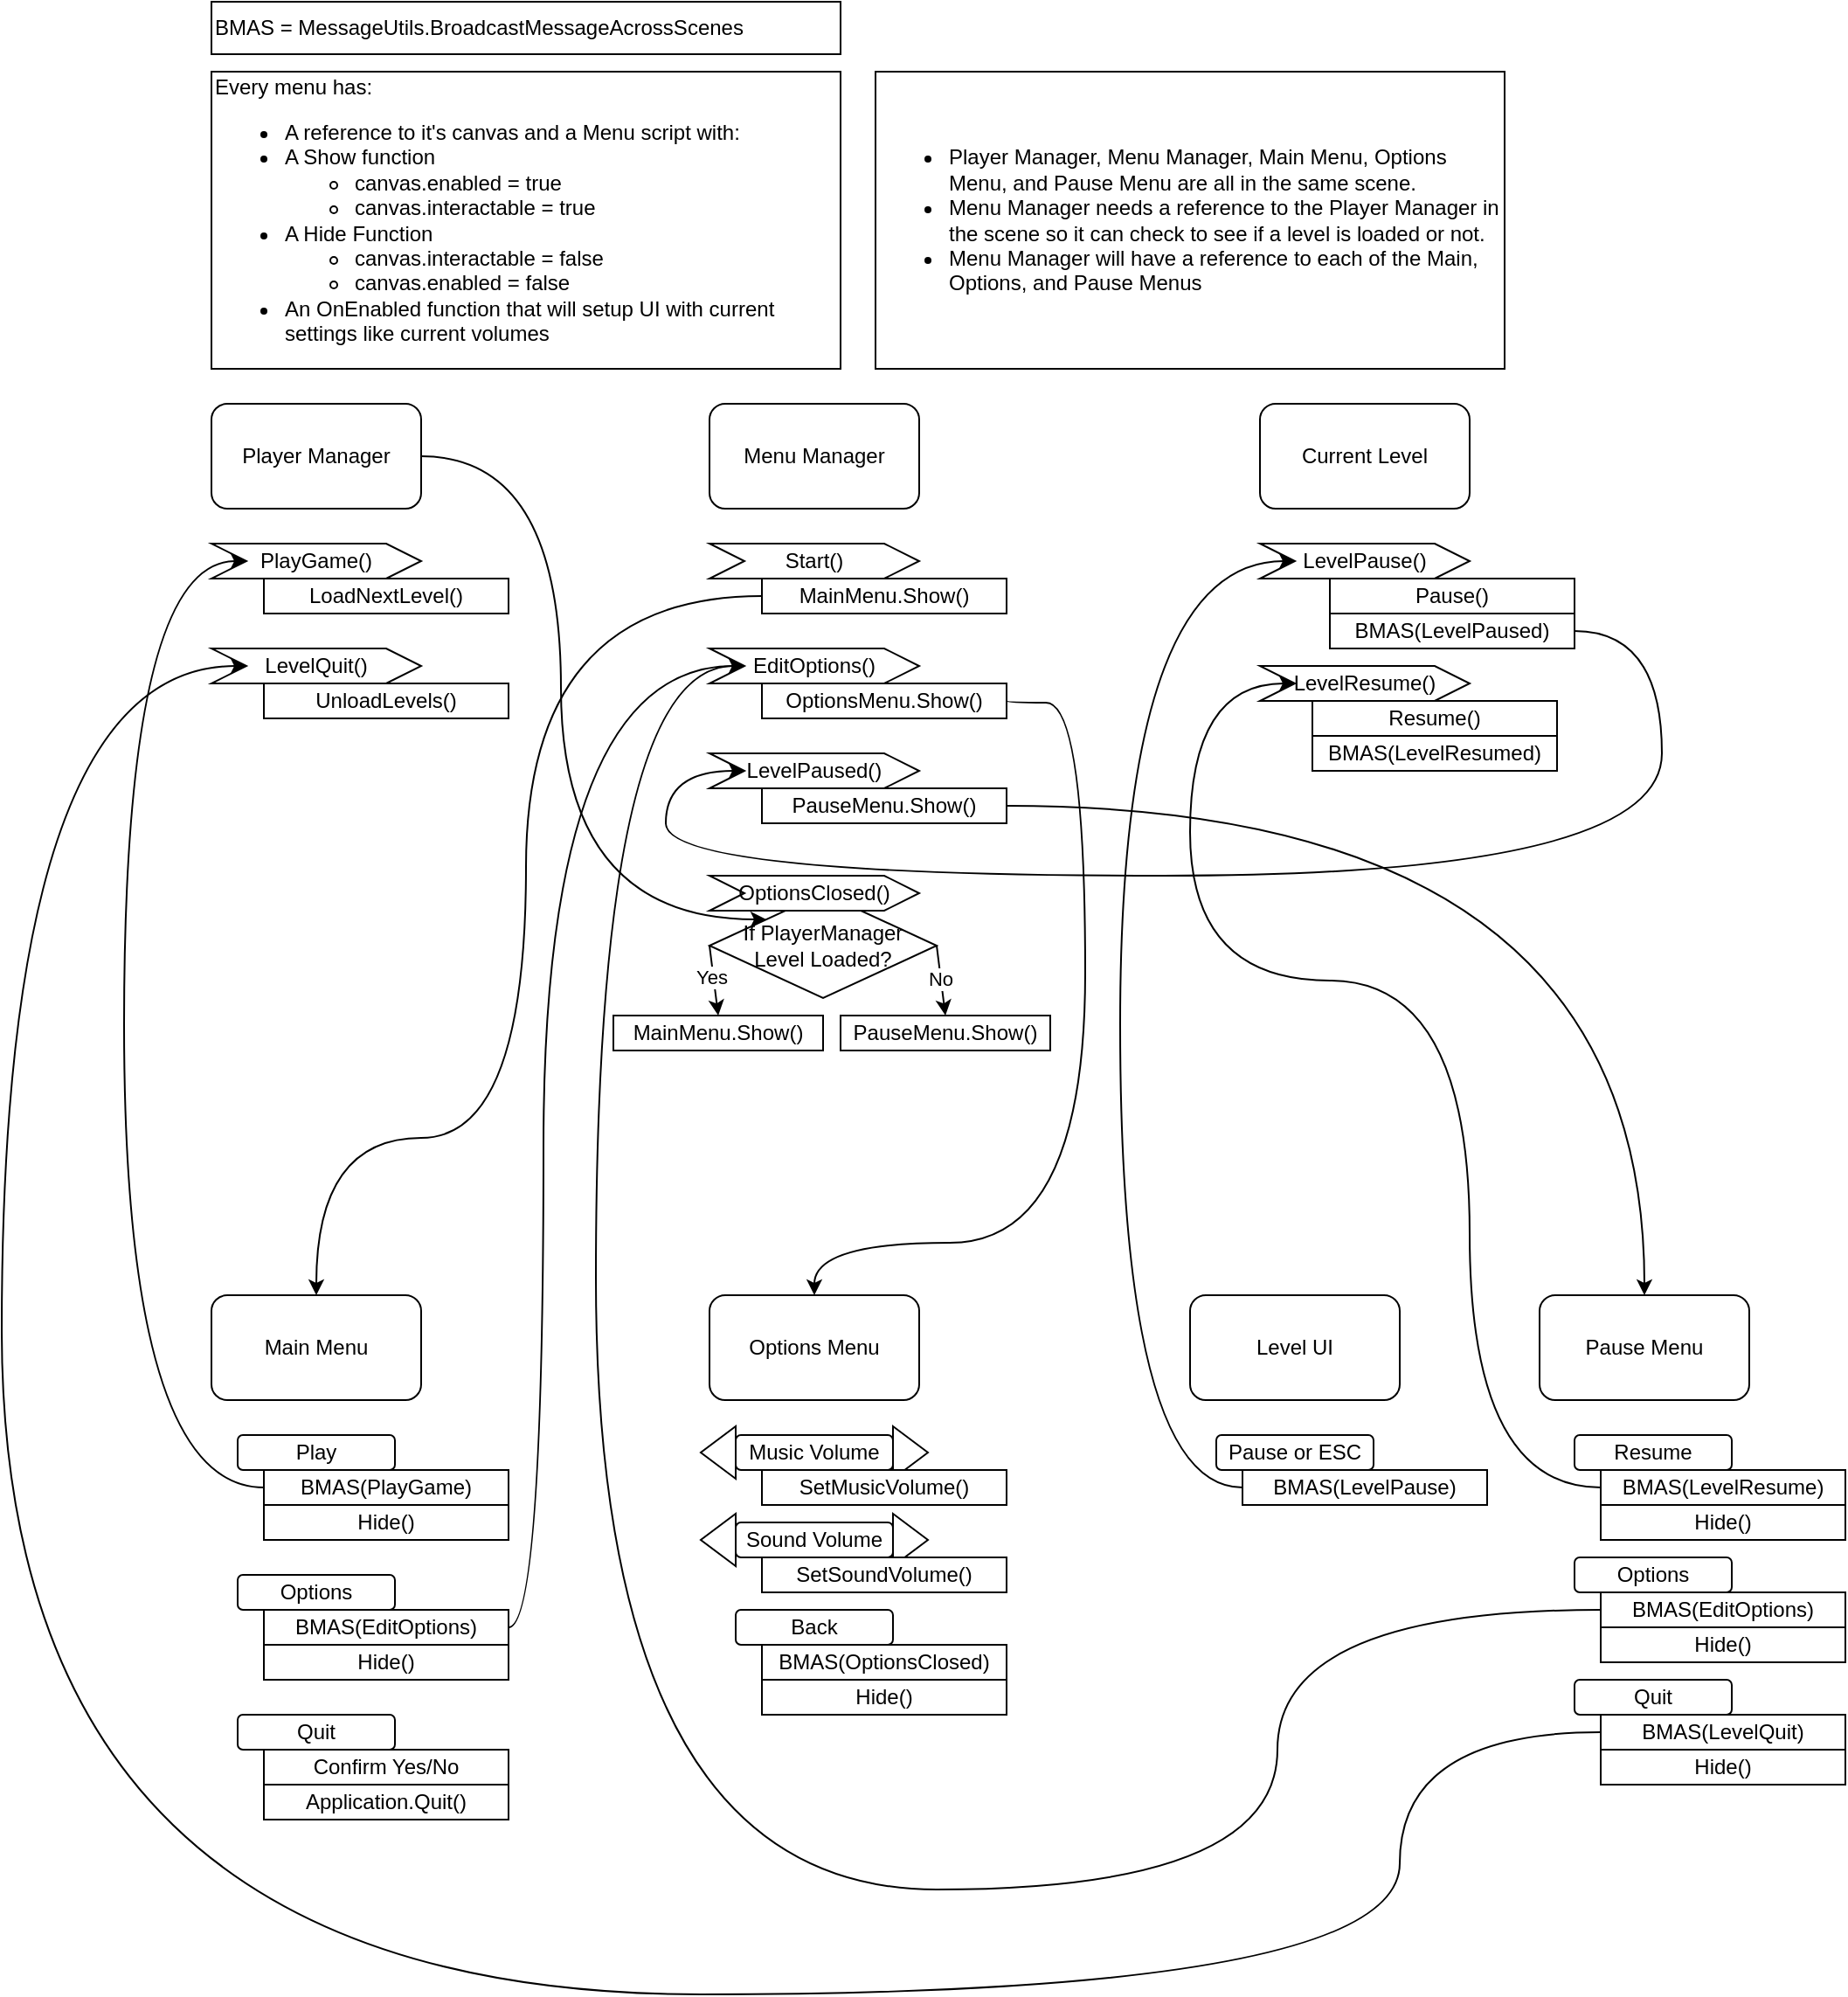<mxfile version="26.1.3">
  <diagram name="Page-1" id="6jEyM0XtldutdyMZV72m">
    <mxGraphModel dx="1725" dy="1578" grid="1" gridSize="10" guides="1" tooltips="1" connect="1" arrows="1" fold="1" page="1" pageScale="1" pageWidth="850" pageHeight="1100" math="0" shadow="0">
      <root>
        <mxCell id="0" />
        <mxCell id="1" parent="0" />
        <mxCell id="CoB3a_p92tAadd6meq5U-1" value="Player Manager" style="rounded=1;whiteSpace=wrap;html=1;" vertex="1" parent="1">
          <mxGeometry y="120" width="120" height="60" as="geometry" />
        </mxCell>
        <mxCell id="CoB3a_p92tAadd6meq5U-2" value="Main Menu" style="rounded=1;whiteSpace=wrap;html=1;" vertex="1" parent="1">
          <mxGeometry y="630" width="120" height="60" as="geometry" />
        </mxCell>
        <mxCell id="CoB3a_p92tAadd6meq5U-3" value="Options Menu" style="rounded=1;whiteSpace=wrap;html=1;" vertex="1" parent="1">
          <mxGeometry x="285" y="630" width="120" height="60" as="geometry" />
        </mxCell>
        <mxCell id="CoB3a_p92tAadd6meq5U-4" value="Pause Menu" style="rounded=1;whiteSpace=wrap;html=1;" vertex="1" parent="1">
          <mxGeometry x="760" y="630" width="120" height="60" as="geometry" />
        </mxCell>
        <mxCell id="CoB3a_p92tAadd6meq5U-5" value="Level UI" style="rounded=1;whiteSpace=wrap;html=1;" vertex="1" parent="1">
          <mxGeometry x="560" y="630" width="120" height="60" as="geometry" />
        </mxCell>
        <mxCell id="CoB3a_p92tAadd6meq5U-6" value="Play" style="rounded=1;whiteSpace=wrap;html=1;" vertex="1" parent="1">
          <mxGeometry x="15" y="710" width="90" height="20" as="geometry" />
        </mxCell>
        <mxCell id="CoB3a_p92tAadd6meq5U-7" value="Options" style="rounded=1;whiteSpace=wrap;html=1;" vertex="1" parent="1">
          <mxGeometry x="15" y="790" width="90" height="20" as="geometry" />
        </mxCell>
        <mxCell id="CoB3a_p92tAadd6meq5U-8" value="Quit" style="rounded=1;whiteSpace=wrap;html=1;" vertex="1" parent="1">
          <mxGeometry x="15" y="870" width="90" height="20" as="geometry" />
        </mxCell>
        <mxCell id="CoB3a_p92tAadd6meq5U-9" value="Music Volume" style="rounded=1;whiteSpace=wrap;html=1;" vertex="1" parent="1">
          <mxGeometry x="300" y="710" width="90" height="20" as="geometry" />
        </mxCell>
        <mxCell id="CoB3a_p92tAadd6meq5U-12" value="Back" style="rounded=1;whiteSpace=wrap;html=1;" vertex="1" parent="1">
          <mxGeometry x="300" y="810" width="90" height="20" as="geometry" />
        </mxCell>
        <mxCell id="CoB3a_p92tAadd6meq5U-13" value="Pause or ESC" style="rounded=1;whiteSpace=wrap;html=1;" vertex="1" parent="1">
          <mxGeometry x="575" y="710" width="90" height="20" as="geometry" />
        </mxCell>
        <mxCell id="CoB3a_p92tAadd6meq5U-14" value="Resume" style="rounded=1;whiteSpace=wrap;html=1;" vertex="1" parent="1">
          <mxGeometry x="780" y="710" width="90" height="20" as="geometry" />
        </mxCell>
        <mxCell id="CoB3a_p92tAadd6meq5U-15" value="Options" style="rounded=1;whiteSpace=wrap;html=1;" vertex="1" parent="1">
          <mxGeometry x="780" y="780" width="90" height="20" as="geometry" />
        </mxCell>
        <mxCell id="CoB3a_p92tAadd6meq5U-16" value="Quit" style="rounded=1;whiteSpace=wrap;html=1;" vertex="1" parent="1">
          <mxGeometry x="780" y="850" width="90" height="20" as="geometry" />
        </mxCell>
        <mxCell id="CoB3a_p92tAadd6meq5U-20" value="BMAS(PlayGame)" style="rounded=0;whiteSpace=wrap;html=1;strokeColor=default;align=center;verticalAlign=middle;fontFamily=Helvetica;fontSize=12;fontColor=default;fillColor=default;" vertex="1" parent="1">
          <mxGeometry x="30" y="730" width="140" height="20" as="geometry" />
        </mxCell>
        <mxCell id="CoB3a_p92tAadd6meq5U-24" value="BMAS(LevelPause)" style="rounded=0;whiteSpace=wrap;html=1;" vertex="1" parent="1">
          <mxGeometry x="590" y="730" width="140" height="20" as="geometry" />
        </mxCell>
        <mxCell id="CoB3a_p92tAadd6meq5U-25" value="BMAS = MessageUtils.BroadcastMessageAcrossScenes" style="rounded=0;whiteSpace=wrap;html=1;align=left;" vertex="1" parent="1">
          <mxGeometry y="-110" width="360" height="30" as="geometry" />
        </mxCell>
        <mxCell id="CoB3a_p92tAadd6meq5U-26" value="Every menu has:&lt;div&gt;&lt;ul&gt;&lt;li&gt;A reference to it&#39;s canvas and a Menu script with:&lt;/li&gt;&lt;li&gt;A Show function&lt;/li&gt;&lt;ul&gt;&lt;li&gt;canvas.enabled = true&lt;/li&gt;&lt;li&gt;canvas.interactable = true&lt;/li&gt;&lt;/ul&gt;&lt;li&gt;A Hide Function&lt;/li&gt;&lt;ul&gt;&lt;li&gt;canvas.interactable = false&lt;/li&gt;&lt;li&gt;canvas.enabled = false&lt;/li&gt;&lt;/ul&gt;&lt;li&gt;An OnEnabled function that will setup UI with current settings like current volumes&lt;/li&gt;&lt;/ul&gt;&lt;/div&gt;" style="rounded=0;whiteSpace=wrap;html=1;align=left;" vertex="1" parent="1">
          <mxGeometry y="-70" width="360" height="170" as="geometry" />
        </mxCell>
        <mxCell id="CoB3a_p92tAadd6meq5U-28" value="Start()" style="shape=step;perimeter=stepPerimeter;whiteSpace=wrap;html=1;fixedSize=1;strokeColor=default;align=center;verticalAlign=middle;fontFamily=Helvetica;fontSize=12;fontColor=default;fillColor=default;" vertex="1" parent="1">
          <mxGeometry x="285" y="200" width="120" height="20" as="geometry" />
        </mxCell>
        <mxCell id="CoB3a_p92tAadd6meq5U-31" value="Menu Manager" style="rounded=1;whiteSpace=wrap;html=1;" vertex="1" parent="1">
          <mxGeometry x="285" y="120" width="120" height="60" as="geometry" />
        </mxCell>
        <mxCell id="CoB3a_p92tAadd6meq5U-32" value="Hide()" style="rounded=0;whiteSpace=wrap;html=1;strokeColor=default;align=center;verticalAlign=middle;fontFamily=Helvetica;fontSize=12;fontColor=default;fillColor=default;" vertex="1" parent="1">
          <mxGeometry x="30" y="750" width="140" height="20" as="geometry" />
        </mxCell>
        <mxCell id="CoB3a_p92tAadd6meq5U-33" value="" style="triangle;whiteSpace=wrap;html=1;" vertex="1" parent="1">
          <mxGeometry x="390" y="705" width="20" height="30" as="geometry" />
        </mxCell>
        <mxCell id="CoB3a_p92tAadd6meq5U-35" value="" style="triangle;whiteSpace=wrap;html=1;rotation=-180;" vertex="1" parent="1">
          <mxGeometry x="280" y="705" width="20" height="30" as="geometry" />
        </mxCell>
        <mxCell id="CoB3a_p92tAadd6meq5U-36" value="Sound Volume" style="rounded=1;whiteSpace=wrap;html=1;" vertex="1" parent="1">
          <mxGeometry x="300" y="760" width="90" height="20" as="geometry" />
        </mxCell>
        <mxCell id="CoB3a_p92tAadd6meq5U-37" value="" style="triangle;whiteSpace=wrap;html=1;" vertex="1" parent="1">
          <mxGeometry x="390" y="755" width="20" height="30" as="geometry" />
        </mxCell>
        <mxCell id="CoB3a_p92tAadd6meq5U-38" value="" style="triangle;whiteSpace=wrap;html=1;rotation=-180;" vertex="1" parent="1">
          <mxGeometry x="280" y="755" width="20" height="30" as="geometry" />
        </mxCell>
        <mxCell id="CoB3a_p92tAadd6meq5U-39" value="SetMusicVolume()" style="rounded=0;whiteSpace=wrap;html=1;" vertex="1" parent="1">
          <mxGeometry x="315" y="730" width="140" height="20" as="geometry" />
        </mxCell>
        <mxCell id="CoB3a_p92tAadd6meq5U-40" value="SetSoundVolume()" style="rounded=0;whiteSpace=wrap;html=1;" vertex="1" parent="1">
          <mxGeometry x="315" y="780" width="140" height="20" as="geometry" />
        </mxCell>
        <mxCell id="CoB3a_p92tAadd6meq5U-41" value="BMAS(OptionsClosed)" style="rounded=0;whiteSpace=wrap;html=1;" vertex="1" parent="1">
          <mxGeometry x="315" y="830" width="140" height="20" as="geometry" />
        </mxCell>
        <mxCell id="CoB3a_p92tAadd6meq5U-42" value="LevelPause()" style="shape=step;perimeter=stepPerimeter;whiteSpace=wrap;html=1;fixedSize=1;" vertex="1" parent="1">
          <mxGeometry x="600" y="200" width="120" height="20" as="geometry" />
        </mxCell>
        <mxCell id="CoB3a_p92tAadd6meq5U-43" value="PlayGame()" style="shape=step;perimeter=stepPerimeter;whiteSpace=wrap;html=1;fixedSize=1;" vertex="1" parent="1">
          <mxGeometry y="200" width="120" height="20" as="geometry" />
        </mxCell>
        <mxCell id="CoB3a_p92tAadd6meq5U-44" value="LoadNextLevel()" style="rounded=0;whiteSpace=wrap;html=1;strokeColor=default;align=center;verticalAlign=middle;fontFamily=Helvetica;fontSize=12;fontColor=default;fillColor=default;" vertex="1" parent="1">
          <mxGeometry x="30" y="220" width="140" height="20" as="geometry" />
        </mxCell>
        <mxCell id="CoB3a_p92tAadd6meq5U-45" value="BMAS(EditOptions)" style="rounded=0;whiteSpace=wrap;html=1;strokeColor=default;align=center;verticalAlign=middle;fontFamily=Helvetica;fontSize=12;fontColor=default;fillColor=default;" vertex="1" parent="1">
          <mxGeometry x="30" y="810" width="140" height="20" as="geometry" />
        </mxCell>
        <mxCell id="CoB3a_p92tAadd6meq5U-46" value="Hide()" style="rounded=0;whiteSpace=wrap;html=1;strokeColor=default;align=center;verticalAlign=middle;fontFamily=Helvetica;fontSize=12;fontColor=default;fillColor=default;" vertex="1" parent="1">
          <mxGeometry x="30" y="830" width="140" height="20" as="geometry" />
        </mxCell>
        <mxCell id="CoB3a_p92tAadd6meq5U-47" value="Confirm Yes/No" style="rounded=0;whiteSpace=wrap;html=1;strokeColor=default;align=center;verticalAlign=middle;fontFamily=Helvetica;fontSize=12;fontColor=default;fillColor=default;" vertex="1" parent="1">
          <mxGeometry x="30" y="890" width="140" height="20" as="geometry" />
        </mxCell>
        <mxCell id="CoB3a_p92tAadd6meq5U-48" value="Application.Quit()" style="rounded=0;whiteSpace=wrap;html=1;strokeColor=default;align=center;verticalAlign=middle;fontFamily=Helvetica;fontSize=12;fontColor=default;fillColor=default;" vertex="1" parent="1">
          <mxGeometry x="30" y="910" width="140" height="20" as="geometry" />
        </mxCell>
        <mxCell id="CoB3a_p92tAadd6meq5U-49" value="MainMenu.Show()" style="rounded=0;whiteSpace=wrap;html=1;strokeColor=default;align=center;verticalAlign=middle;fontFamily=Helvetica;fontSize=12;fontColor=default;fillColor=default;" vertex="1" parent="1">
          <mxGeometry x="315" y="220" width="140" height="20" as="geometry" />
        </mxCell>
        <mxCell id="CoB3a_p92tAadd6meq5U-50" value="LevelPaused()" style="shape=step;perimeter=stepPerimeter;whiteSpace=wrap;html=1;fixedSize=1;" vertex="1" parent="1">
          <mxGeometry x="285" y="320" width="120" height="20" as="geometry" />
        </mxCell>
        <mxCell id="CoB3a_p92tAadd6meq5U-51" value="PauseMenu.Show()" style="rounded=0;whiteSpace=wrap;html=1;strokeColor=default;align=center;verticalAlign=middle;fontFamily=Helvetica;fontSize=12;fontColor=default;fillColor=default;" vertex="1" parent="1">
          <mxGeometry x="315" y="340" width="140" height="20" as="geometry" />
        </mxCell>
        <mxCell id="CoB3a_p92tAadd6meq5U-52" value="EditOptions()" style="shape=step;perimeter=stepPerimeter;whiteSpace=wrap;html=1;fixedSize=1;" vertex="1" parent="1">
          <mxGeometry x="285" y="260" width="120" height="20" as="geometry" />
        </mxCell>
        <mxCell id="CoB3a_p92tAadd6meq5U-53" value="OptionsMenu.Show()" style="rounded=0;whiteSpace=wrap;html=1;strokeColor=default;align=center;verticalAlign=middle;fontFamily=Helvetica;fontSize=12;fontColor=default;fillColor=default;" vertex="1" parent="1">
          <mxGeometry x="315" y="280" width="140" height="20" as="geometry" />
        </mxCell>
        <mxCell id="CoB3a_p92tAadd6meq5U-76" style="edgeStyle=orthogonalEdgeStyle;rounded=0;orthogonalLoop=1;jettySize=auto;html=1;exitX=0;exitY=0.5;exitDx=0;exitDy=0;entryX=0;entryY=0.5;entryDx=0;entryDy=0;curved=1;" edge="1" parent="1" source="CoB3a_p92tAadd6meq5U-54" target="CoB3a_p92tAadd6meq5U-55">
          <mxGeometry relative="1" as="geometry">
            <Array as="points">
              <mxPoint x="680" y="880" />
              <mxPoint x="680" y="1030" />
              <mxPoint x="-120" y="1030" />
              <mxPoint x="-120" y="270" />
            </Array>
          </mxGeometry>
        </mxCell>
        <mxCell id="CoB3a_p92tAadd6meq5U-54" value="BMAS(LevelQuit)" style="rounded=0;whiteSpace=wrap;html=1;" vertex="1" parent="1">
          <mxGeometry x="795" y="870" width="140" height="20" as="geometry" />
        </mxCell>
        <mxCell id="CoB3a_p92tAadd6meq5U-55" value="LevelQuit()" style="shape=step;perimeter=stepPerimeter;whiteSpace=wrap;html=1;fixedSize=1;" vertex="1" parent="1">
          <mxGeometry y="260" width="120" height="20" as="geometry" />
        </mxCell>
        <mxCell id="CoB3a_p92tAadd6meq5U-56" value="UnloadLevels()" style="rounded=0;whiteSpace=wrap;html=1;strokeColor=default;align=center;verticalAlign=middle;fontFamily=Helvetica;fontSize=12;fontColor=default;fillColor=default;" vertex="1" parent="1">
          <mxGeometry x="30" y="280" width="140" height="20" as="geometry" />
        </mxCell>
        <mxCell id="CoB3a_p92tAadd6meq5U-57" value="Hide()" style="rounded=0;whiteSpace=wrap;html=1;strokeColor=default;align=center;verticalAlign=middle;fontFamily=Helvetica;fontSize=12;fontColor=default;fillColor=default;" vertex="1" parent="1">
          <mxGeometry x="315" y="850" width="140" height="20" as="geometry" />
        </mxCell>
        <mxCell id="CoB3a_p92tAadd6meq5U-58" value="Hide()" style="rounded=0;whiteSpace=wrap;html=1;strokeColor=default;align=center;verticalAlign=middle;fontFamily=Helvetica;fontSize=12;fontColor=default;fillColor=default;" vertex="1" parent="1">
          <mxGeometry x="795" y="890" width="140" height="20" as="geometry" />
        </mxCell>
        <mxCell id="CoB3a_p92tAadd6meq5U-59" value="BMAS(EditOptions)" style="rounded=0;whiteSpace=wrap;html=1;strokeColor=default;align=center;verticalAlign=middle;fontFamily=Helvetica;fontSize=12;fontColor=default;fillColor=default;" vertex="1" parent="1">
          <mxGeometry x="795" y="800" width="140" height="20" as="geometry" />
        </mxCell>
        <mxCell id="CoB3a_p92tAadd6meq5U-60" value="Hide()" style="rounded=0;whiteSpace=wrap;html=1;strokeColor=default;align=center;verticalAlign=middle;fontFamily=Helvetica;fontSize=12;fontColor=default;fillColor=default;" vertex="1" parent="1">
          <mxGeometry x="795" y="820" width="140" height="20" as="geometry" />
        </mxCell>
        <mxCell id="CoB3a_p92tAadd6meq5U-61" value="Hide()" style="rounded=0;whiteSpace=wrap;html=1;strokeColor=default;align=center;verticalAlign=middle;fontFamily=Helvetica;fontSize=12;fontColor=default;fillColor=default;" vertex="1" parent="1">
          <mxGeometry x="795" y="750" width="140" height="20" as="geometry" />
        </mxCell>
        <mxCell id="CoB3a_p92tAadd6meq5U-62" value="BMAS(LevelResume)" style="rounded=0;whiteSpace=wrap;html=1;" vertex="1" parent="1">
          <mxGeometry x="795" y="730" width="140" height="20" as="geometry" />
        </mxCell>
        <mxCell id="CoB3a_p92tAadd6meq5U-64" value="Current Level" style="rounded=1;whiteSpace=wrap;html=1;" vertex="1" parent="1">
          <mxGeometry x="600" y="120" width="120" height="60" as="geometry" />
        </mxCell>
        <mxCell id="CoB3a_p92tAadd6meq5U-65" value="BMAS(LevelPaused)" style="rounded=0;whiteSpace=wrap;html=1;" vertex="1" parent="1">
          <mxGeometry x="640" y="240" width="140" height="20" as="geometry" />
        </mxCell>
        <mxCell id="CoB3a_p92tAadd6meq5U-66" value="Pause()" style="rounded=0;whiteSpace=wrap;html=1;" vertex="1" parent="1">
          <mxGeometry x="640" y="220" width="140" height="20" as="geometry" />
        </mxCell>
        <mxCell id="CoB3a_p92tAadd6meq5U-67" value="LevelResume()" style="shape=step;perimeter=stepPerimeter;whiteSpace=wrap;html=1;fixedSize=1;" vertex="1" parent="1">
          <mxGeometry x="600" y="270" width="120" height="20" as="geometry" />
        </mxCell>
        <mxCell id="CoB3a_p92tAadd6meq5U-68" value="Resume()" style="rounded=0;whiteSpace=wrap;html=1;" vertex="1" parent="1">
          <mxGeometry x="630" y="290" width="140" height="20" as="geometry" />
        </mxCell>
        <mxCell id="CoB3a_p92tAadd6meq5U-69" value="BMAS(LevelResumed)" style="rounded=0;whiteSpace=wrap;html=1;" vertex="1" parent="1">
          <mxGeometry x="630" y="310" width="140" height="20" as="geometry" />
        </mxCell>
        <mxCell id="CoB3a_p92tAadd6meq5U-74" value="" style="endArrow=classic;html=1;rounded=0;exitX=0;exitY=0.5;exitDx=0;exitDy=0;entryX=0;entryY=0.5;entryDx=0;entryDy=0;edgeStyle=orthogonalEdgeStyle;curved=1;" edge="1" parent="1" source="CoB3a_p92tAadd6meq5U-20" target="CoB3a_p92tAadd6meq5U-43">
          <mxGeometry width="50" height="50" relative="1" as="geometry">
            <mxPoint x="310" y="500" as="sourcePoint" />
            <mxPoint x="360" y="450" as="targetPoint" />
            <Array as="points">
              <mxPoint x="-50" y="740" />
              <mxPoint x="-50" y="210" />
            </Array>
          </mxGeometry>
        </mxCell>
        <mxCell id="CoB3a_p92tAadd6meq5U-75" value="" style="endArrow=classic;html=1;rounded=0;exitX=1;exitY=0.5;exitDx=0;exitDy=0;entryX=0;entryY=0.5;entryDx=0;entryDy=0;edgeStyle=orthogonalEdgeStyle;curved=1;" edge="1" parent="1" source="CoB3a_p92tAadd6meq5U-45" target="CoB3a_p92tAadd6meq5U-52">
          <mxGeometry width="50" height="50" relative="1" as="geometry">
            <mxPoint x="310" y="500" as="sourcePoint" />
            <mxPoint x="360" y="450" as="targetPoint" />
            <Array as="points">
              <mxPoint x="190" y="820" />
              <mxPoint x="190" y="270" />
            </Array>
          </mxGeometry>
        </mxCell>
        <mxCell id="CoB3a_p92tAadd6meq5U-77" value="" style="endArrow=classic;html=1;rounded=0;entryX=0;entryY=0.5;entryDx=0;entryDy=0;exitX=0;exitY=0.5;exitDx=0;exitDy=0;edgeStyle=orthogonalEdgeStyle;curved=1;" edge="1" parent="1" source="CoB3a_p92tAadd6meq5U-24" target="CoB3a_p92tAadd6meq5U-42">
          <mxGeometry width="50" height="50" relative="1" as="geometry">
            <mxPoint x="550" y="440" as="sourcePoint" />
            <mxPoint x="600" y="390" as="targetPoint" />
            <Array as="points">
              <mxPoint x="520" y="740" />
              <mxPoint x="520" y="210" />
            </Array>
          </mxGeometry>
        </mxCell>
        <mxCell id="CoB3a_p92tAadd6meq5U-78" value="" style="endArrow=classic;html=1;rounded=0;entryX=0;entryY=0.5;entryDx=0;entryDy=0;exitX=0;exitY=0.5;exitDx=0;exitDy=0;edgeStyle=orthogonalEdgeStyle;curved=1;" edge="1" parent="1" source="CoB3a_p92tAadd6meq5U-62" target="CoB3a_p92tAadd6meq5U-67">
          <mxGeometry width="50" height="50" relative="1" as="geometry">
            <mxPoint x="550" y="440" as="sourcePoint" />
            <mxPoint x="600" y="390" as="targetPoint" />
            <Array as="points">
              <mxPoint x="720" y="740" />
              <mxPoint x="720" y="450" />
              <mxPoint x="560" y="450" />
              <mxPoint x="560" y="280" />
            </Array>
          </mxGeometry>
        </mxCell>
        <mxCell id="CoB3a_p92tAadd6meq5U-79" value="" style="endArrow=classic;html=1;rounded=0;entryX=0;entryY=0.5;entryDx=0;entryDy=0;exitX=0;exitY=0.5;exitDx=0;exitDy=0;edgeStyle=orthogonalEdgeStyle;curved=1;" edge="1" parent="1" source="CoB3a_p92tAadd6meq5U-59" target="CoB3a_p92tAadd6meq5U-52">
          <mxGeometry width="50" height="50" relative="1" as="geometry">
            <mxPoint x="470" y="520" as="sourcePoint" />
            <mxPoint x="520" y="470" as="targetPoint" />
            <Array as="points">
              <mxPoint x="610" y="810" />
              <mxPoint x="610" y="970" />
              <mxPoint x="220" y="970" />
              <mxPoint x="220" y="270" />
            </Array>
          </mxGeometry>
        </mxCell>
        <mxCell id="CoB3a_p92tAadd6meq5U-80" value="" style="endArrow=classic;html=1;rounded=0;entryX=0;entryY=0.5;entryDx=0;entryDy=0;exitX=1;exitY=0.5;exitDx=0;exitDy=0;edgeStyle=orthogonalEdgeStyle;curved=1;" edge="1" parent="1" source="CoB3a_p92tAadd6meq5U-65" target="CoB3a_p92tAadd6meq5U-50">
          <mxGeometry width="50" height="50" relative="1" as="geometry">
            <mxPoint x="460" y="430" as="sourcePoint" />
            <mxPoint x="510" y="380" as="targetPoint" />
            <Array as="points">
              <mxPoint x="830" y="250" />
              <mxPoint x="830" y="390" />
              <mxPoint x="260" y="390" />
              <mxPoint x="260" y="330" />
            </Array>
          </mxGeometry>
        </mxCell>
        <mxCell id="CoB3a_p92tAadd6meq5U-81" value="" style="endArrow=classic;html=1;rounded=0;entryX=0.5;entryY=0;entryDx=0;entryDy=0;exitX=0;exitY=0.5;exitDx=0;exitDy=0;edgeStyle=orthogonalEdgeStyle;curved=1;" edge="1" parent="1" source="CoB3a_p92tAadd6meq5U-49" target="CoB3a_p92tAadd6meq5U-2">
          <mxGeometry width="50" height="50" relative="1" as="geometry">
            <mxPoint x="410" y="490" as="sourcePoint" />
            <mxPoint x="460" y="440" as="targetPoint" />
            <Array as="points">
              <mxPoint x="180" y="230" />
              <mxPoint x="180" y="540" />
              <mxPoint x="60" y="540" />
            </Array>
          </mxGeometry>
        </mxCell>
        <mxCell id="CoB3a_p92tAadd6meq5U-82" value="" style="endArrow=classic;html=1;rounded=0;entryX=0.5;entryY=0;entryDx=0;entryDy=0;edgeStyle=orthogonalEdgeStyle;curved=1;" edge="1" parent="1" target="CoB3a_p92tAadd6meq5U-3">
          <mxGeometry width="50" height="50" relative="1" as="geometry">
            <mxPoint x="455" y="290" as="sourcePoint" />
            <mxPoint x="530" y="470" as="targetPoint" />
            <Array as="points">
              <mxPoint x="500" y="291" />
              <mxPoint x="500" y="600" />
              <mxPoint x="345" y="600" />
            </Array>
          </mxGeometry>
        </mxCell>
        <mxCell id="CoB3a_p92tAadd6meq5U-83" value="" style="endArrow=classic;html=1;rounded=0;entryX=0.5;entryY=0;entryDx=0;entryDy=0;exitX=1;exitY=0.5;exitDx=0;exitDy=0;edgeStyle=orthogonalEdgeStyle;curved=1;" edge="1" parent="1" source="CoB3a_p92tAadd6meq5U-51" target="CoB3a_p92tAadd6meq5U-4">
          <mxGeometry width="50" height="50" relative="1" as="geometry">
            <mxPoint x="480" y="520" as="sourcePoint" />
            <mxPoint x="530" y="470" as="targetPoint" />
          </mxGeometry>
        </mxCell>
        <mxCell id="CoB3a_p92tAadd6meq5U-86" value="If PlayerManager&lt;div&gt;Level Loaded?&lt;/div&gt;" style="rhombus;whiteSpace=wrap;html=1;" vertex="1" parent="1">
          <mxGeometry x="285" y="400" width="130" height="60" as="geometry" />
        </mxCell>
        <mxCell id="CoB3a_p92tAadd6meq5U-88" value="" style="endArrow=classic;html=1;rounded=0;entryX=0;entryY=0;entryDx=0;entryDy=0;exitX=1;exitY=0.5;exitDx=0;exitDy=0;edgeStyle=orthogonalEdgeStyle;curved=1;" edge="1" parent="1" source="CoB3a_p92tAadd6meq5U-1" target="CoB3a_p92tAadd6meq5U-86">
          <mxGeometry width="50" height="50" relative="1" as="geometry">
            <mxPoint x="430" y="540" as="sourcePoint" />
            <mxPoint x="300" y="480" as="targetPoint" />
            <Array as="points">
              <mxPoint x="200" y="150" />
              <mxPoint x="200" y="415" />
            </Array>
          </mxGeometry>
        </mxCell>
        <mxCell id="CoB3a_p92tAadd6meq5U-84" value="OptionsClosed()" style="shape=step;perimeter=stepPerimeter;whiteSpace=wrap;html=1;fixedSize=1;strokeColor=default;align=center;verticalAlign=middle;fontFamily=Helvetica;fontSize=12;fontColor=default;fillColor=default;" vertex="1" parent="1">
          <mxGeometry x="285" y="390" width="120" height="20" as="geometry" />
        </mxCell>
        <mxCell id="CoB3a_p92tAadd6meq5U-89" value="" style="endArrow=classic;html=1;rounded=0;exitX=1;exitY=0.5;exitDx=0;exitDy=0;entryX=0.5;entryY=0;entryDx=0;entryDy=0;" edge="1" parent="1" source="CoB3a_p92tAadd6meq5U-86" target="CoB3a_p92tAadd6meq5U-97">
          <mxGeometry width="50" height="50" relative="1" as="geometry">
            <mxPoint x="380" y="470" as="sourcePoint" />
            <mxPoint x="430" y="470" as="targetPoint" />
          </mxGeometry>
        </mxCell>
        <mxCell id="CoB3a_p92tAadd6meq5U-90" value="No" style="edgeLabel;html=1;align=center;verticalAlign=middle;resizable=0;points=[];" vertex="1" connectable="0" parent="CoB3a_p92tAadd6meq5U-89">
          <mxGeometry x="-0.046" y="-1" relative="1" as="geometry">
            <mxPoint as="offset" />
          </mxGeometry>
        </mxCell>
        <mxCell id="CoB3a_p92tAadd6meq5U-94" value="" style="endArrow=classic;html=1;rounded=0;exitX=0;exitY=0.5;exitDx=0;exitDy=0;entryX=0.5;entryY=0;entryDx=0;entryDy=0;" edge="1" parent="1" source="CoB3a_p92tAadd6meq5U-86" target="CoB3a_p92tAadd6meq5U-96">
          <mxGeometry width="50" height="50" relative="1" as="geometry">
            <mxPoint x="380" y="470" as="sourcePoint" />
            <mxPoint x="270" y="470" as="targetPoint" />
          </mxGeometry>
        </mxCell>
        <mxCell id="CoB3a_p92tAadd6meq5U-95" value="Yes" style="edgeLabel;html=1;align=center;verticalAlign=middle;resizable=0;points=[];" vertex="1" connectable="0" parent="CoB3a_p92tAadd6meq5U-94">
          <mxGeometry x="-0.133" y="-1" relative="1" as="geometry">
            <mxPoint as="offset" />
          </mxGeometry>
        </mxCell>
        <mxCell id="CoB3a_p92tAadd6meq5U-96" value="MainMenu.Show()" style="rounded=0;whiteSpace=wrap;html=1;strokeColor=default;align=center;verticalAlign=middle;fontFamily=Helvetica;fontSize=12;fontColor=default;fillColor=default;" vertex="1" parent="1">
          <mxGeometry x="230" y="470" width="120" height="20" as="geometry" />
        </mxCell>
        <mxCell id="CoB3a_p92tAadd6meq5U-97" value="PauseMenu.Show()" style="rounded=0;whiteSpace=wrap;html=1;strokeColor=default;align=center;verticalAlign=middle;fontFamily=Helvetica;fontSize=12;fontColor=default;fillColor=default;" vertex="1" parent="1">
          <mxGeometry x="360" y="470" width="120" height="20" as="geometry" />
        </mxCell>
        <mxCell id="CoB3a_p92tAadd6meq5U-98" value="&lt;ul&gt;&lt;li&gt;Player Manager, Menu Manager, Main Menu, Options Menu, and Pause Menu are all in the same scene.&lt;/li&gt;&lt;li&gt;Menu Manager needs a reference to the Player Manager in the scene so it can check to see if a level is loaded or not.&lt;/li&gt;&lt;li&gt;Menu Manager will have a reference to each of the Main, Options, and Pause Menus&lt;/li&gt;&lt;/ul&gt;" style="rounded=0;whiteSpace=wrap;html=1;align=left;" vertex="1" parent="1">
          <mxGeometry x="380" y="-70" width="360" height="170" as="geometry" />
        </mxCell>
      </root>
    </mxGraphModel>
  </diagram>
</mxfile>
